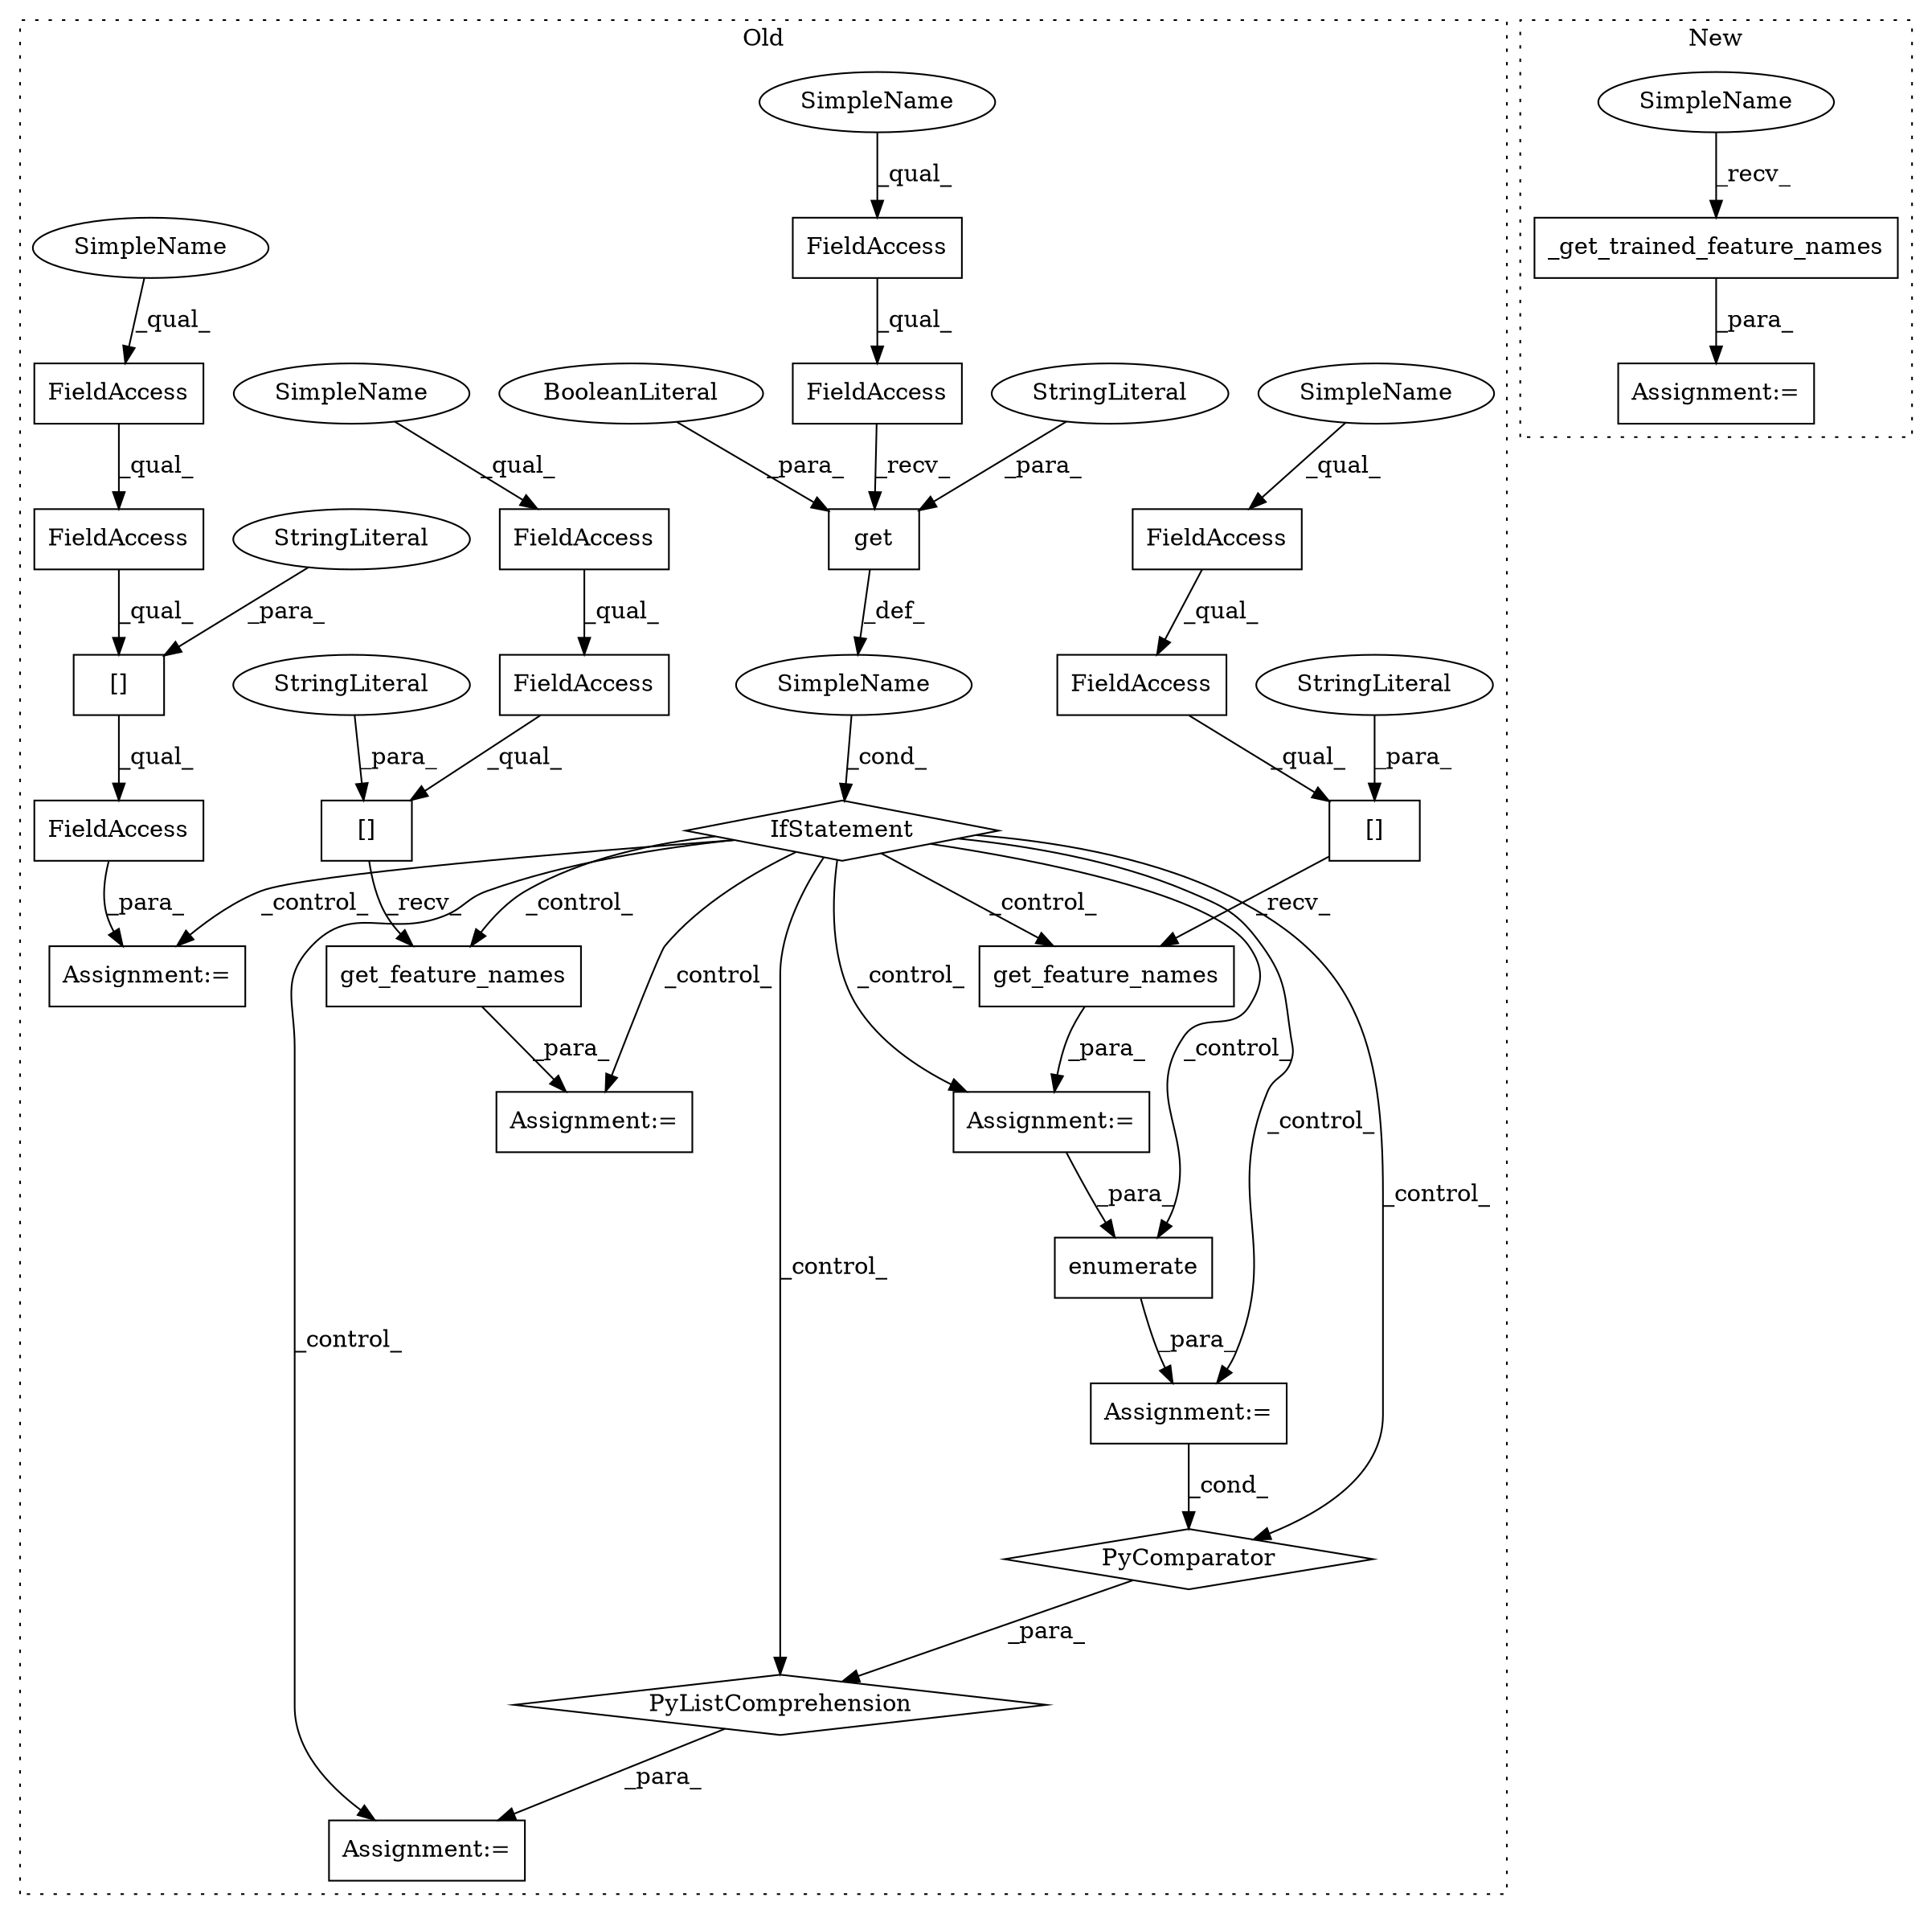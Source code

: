 digraph G {
subgraph cluster0 {
1 [label="[]" a="2" s="17256,17294" l="34,1" shape="box"];
3 [label="get_feature_names" a="32" s="17296" l="19" shape="box"];
4 [label="SimpleName" a="42" s="" l="" shape="ellipse"];
5 [label="PyListComprehension" a="109" s="17358" l="166" shape="diamond"];
6 [label="PyComparator" a="113" s="17440" l="76" shape="diamond"];
7 [label="get_feature_names" a="32" s="17602" l="19" shape="box"];
8 [label="[]" a="2" s="17562,17600" l="34,1" shape="box"];
9 [label="FieldAccess" a="22" s="17562" l="33" shape="box"];
10 [label="FieldAccess" a="22" s="17256" l="33" shape="box"];
11 [label="FieldAccess" a="22" s="17256" l="21" shape="box"];
12 [label="FieldAccess" a="22" s="17562" l="21" shape="box"];
13 [label="FieldAccess" a="22" s="17150" l="21" shape="box"];
14 [label="FieldAccess" a="22" s="17150" l="33" shape="box"];
15 [label="[]" a="2" s="17150,17203" l="34,1" shape="box"];
16 [label="FieldAccess" a="22" s="17059" l="21" shape="box"];
17 [label="FieldAccess" a="22" s="17059" l="33" shape="box"];
18 [label="FieldAccess" a="22" s="17150" l="67" shape="box"];
19 [label="get" a="32" s="17093,17122" l="4,1" shape="box"];
20 [label="IfStatement" a="25" s="17055,17123" l="4,2" shape="diamond"];
21 [label="BooleanLiteral" a="9" s="17117" l="5" shape="ellipse"];
22 [label="enumerate" a="32" s="17450,17490" l="10,1" shape="box"];
23 [label="StringLiteral" a="45" s="17184" l="19" shape="ellipse"];
25 [label="StringLiteral" a="45" s="17596" l="4" shape="ellipse"];
26 [label="StringLiteral" a="45" s="17290" l="4" shape="ellipse"];
27 [label="Assignment:=" a="7" s="17440" l="76" shape="box"];
28 [label="Assignment:=" a="7" s="17255" l="1" shape="box"];
29 [label="Assignment:=" a="7" s="17149" l="1" shape="box"];
30 [label="Assignment:=" a="7" s="17344" l="14" shape="box"];
31 [label="StringLiteral" a="45" s="17097" l="19" shape="ellipse"];
32 [label="Assignment:=" a="7" s="17561" l="1" shape="box"];
33 [label="SimpleName" a="42" s="17256" l="4" shape="ellipse"];
34 [label="SimpleName" a="42" s="17059" l="4" shape="ellipse"];
35 [label="SimpleName" a="42" s="17562" l="4" shape="ellipse"];
36 [label="SimpleName" a="42" s="17150" l="4" shape="ellipse"];
label = "Old";
style="dotted";
}
subgraph cluster1 {
2 [label="_get_trained_feature_names" a="32" s="17036" l="28" shape="box"];
24 [label="Assignment:=" a="7" s="17030" l="1" shape="box"];
37 [label="SimpleName" a="42" s="17031" l="4" shape="ellipse"];
label = "New";
style="dotted";
}
1 -> 3 [label="_recv_"];
2 -> 24 [label="_para_"];
3 -> 28 [label="_para_"];
4 -> 20 [label="_cond_"];
5 -> 30 [label="_para_"];
6 -> 5 [label="_para_"];
7 -> 32 [label="_para_"];
8 -> 7 [label="_recv_"];
9 -> 8 [label="_qual_"];
10 -> 1 [label="_qual_"];
11 -> 10 [label="_qual_"];
12 -> 9 [label="_qual_"];
13 -> 14 [label="_qual_"];
14 -> 15 [label="_qual_"];
15 -> 18 [label="_qual_"];
16 -> 17 [label="_qual_"];
17 -> 19 [label="_recv_"];
18 -> 29 [label="_para_"];
19 -> 4 [label="_def_"];
20 -> 27 [label="_control_"];
20 -> 22 [label="_control_"];
20 -> 7 [label="_control_"];
20 -> 32 [label="_control_"];
20 -> 28 [label="_control_"];
20 -> 30 [label="_control_"];
20 -> 6 [label="_control_"];
20 -> 3 [label="_control_"];
20 -> 5 [label="_control_"];
20 -> 29 [label="_control_"];
21 -> 19 [label="_para_"];
22 -> 27 [label="_para_"];
23 -> 15 [label="_para_"];
25 -> 8 [label="_para_"];
26 -> 1 [label="_para_"];
27 -> 6 [label="_cond_"];
28 -> 22 [label="_para_"];
31 -> 19 [label="_para_"];
33 -> 11 [label="_qual_"];
34 -> 16 [label="_qual_"];
35 -> 12 [label="_qual_"];
36 -> 13 [label="_qual_"];
37 -> 2 [label="_recv_"];
}